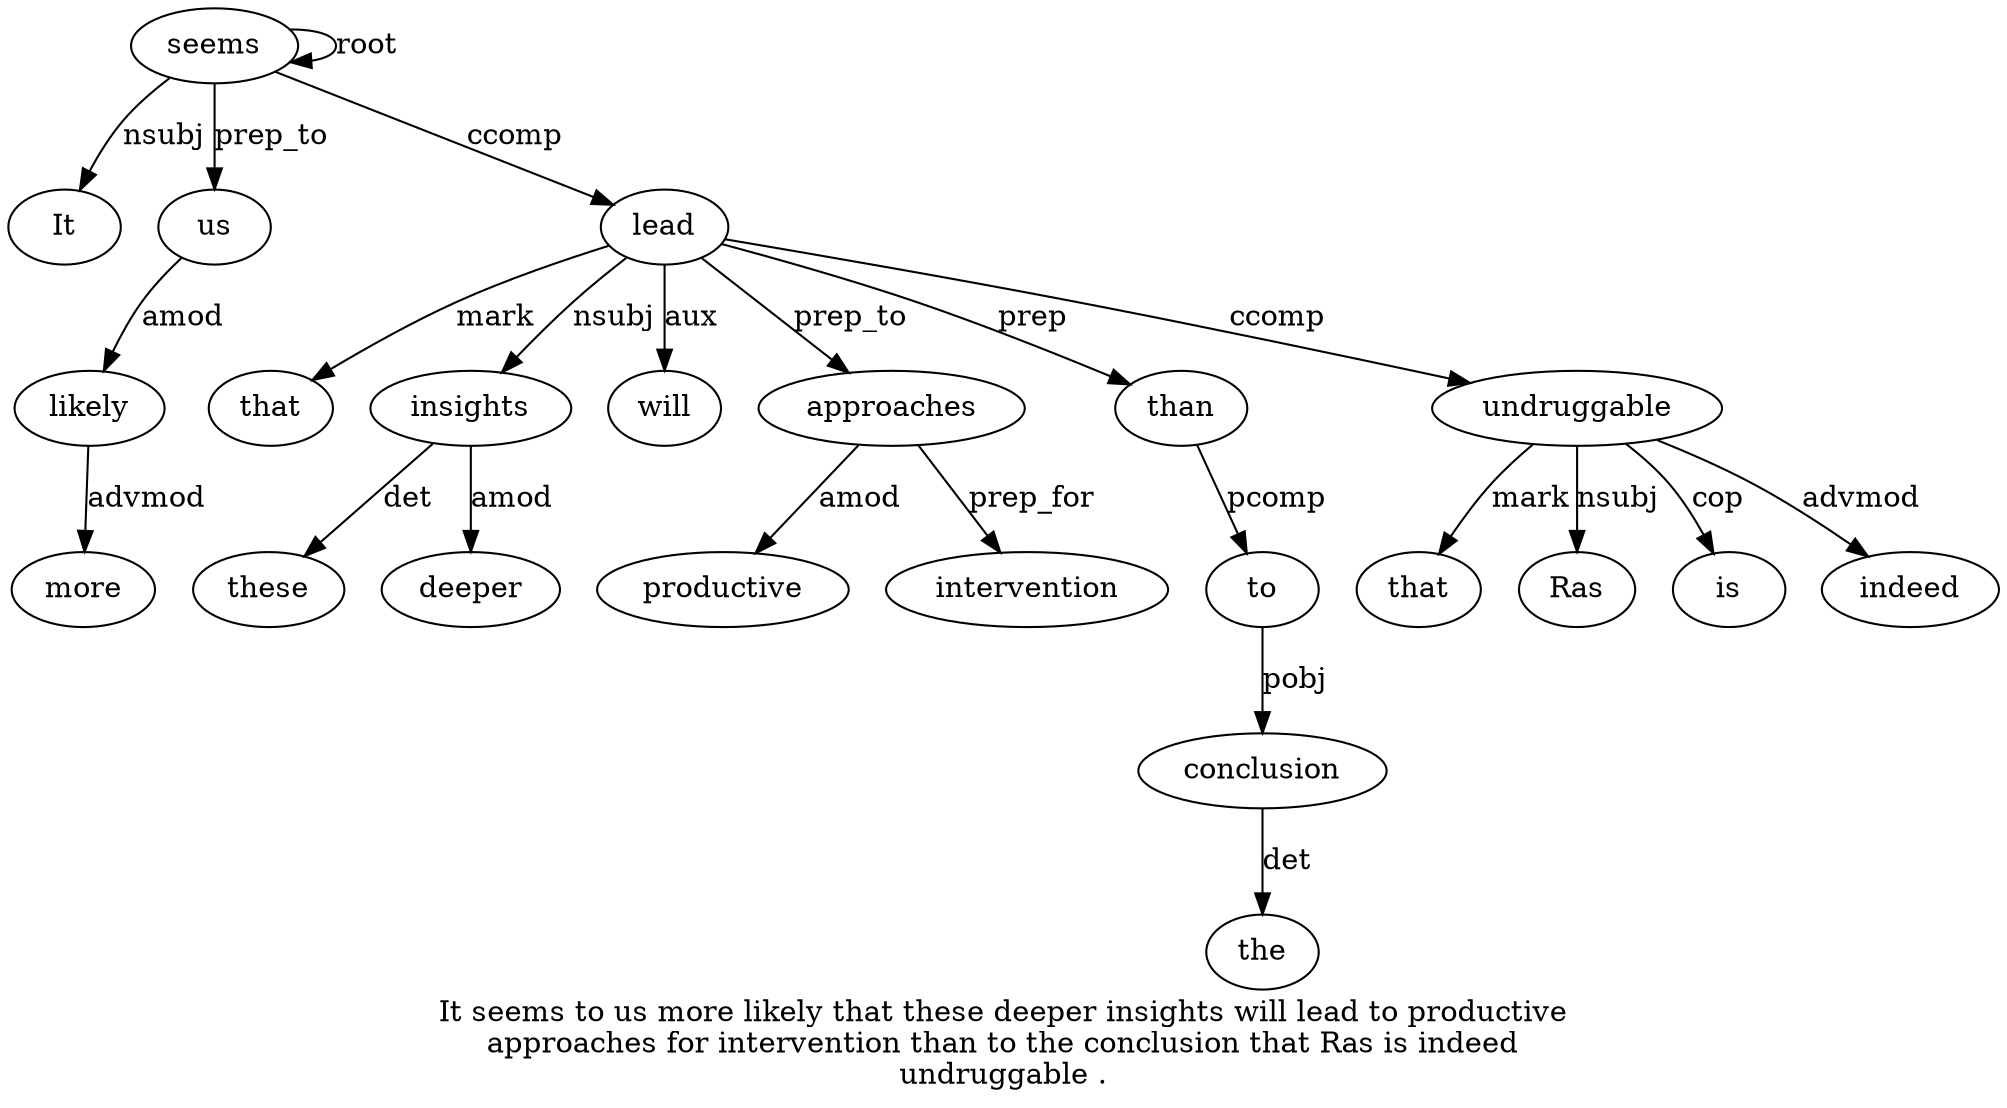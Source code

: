 digraph "It seems to us more likely that these deeper insights will lead to productive approaches for intervention than to the conclusion that Ras is indeed undruggable ." {
label="It seems to us more likely that these deeper insights will lead to productive
approaches for intervention than to the conclusion that Ras is indeed
undruggable .";
seems2 [style=filled, fillcolor=white, label=seems];
It1 [style=filled, fillcolor=white, label=It];
seems2 -> It1  [label=nsubj];
seems2 -> seems2  [label=root];
us4 [style=filled, fillcolor=white, label=us];
seems2 -> us4  [label=prep_to];
likely6 [style=filled, fillcolor=white, label=likely];
more5 [style=filled, fillcolor=white, label=more];
likely6 -> more5  [label=advmod];
us4 -> likely6  [label=amod];
lead12 [style=filled, fillcolor=white, label=lead];
that7 [style=filled, fillcolor=white, label=that];
lead12 -> that7  [label=mark];
insights10 [style=filled, fillcolor=white, label=insights];
these8 [style=filled, fillcolor=white, label=these];
insights10 -> these8  [label=det];
deeper9 [style=filled, fillcolor=white, label=deeper];
insights10 -> deeper9  [label=amod];
lead12 -> insights10  [label=nsubj];
will11 [style=filled, fillcolor=white, label=will];
lead12 -> will11  [label=aux];
seems2 -> lead12  [label=ccomp];
approaches15 [style=filled, fillcolor=white, label=approaches];
productive14 [style=filled, fillcolor=white, label=productive];
approaches15 -> productive14  [label=amod];
lead12 -> approaches15  [label=prep_to];
intervention17 [style=filled, fillcolor=white, label=intervention];
approaches15 -> intervention17  [label=prep_for];
than18 [style=filled, fillcolor=white, label=than];
lead12 -> than18  [label=prep];
to19 [style=filled, fillcolor=white, label=to];
than18 -> to19  [label=pcomp];
conclusion21 [style=filled, fillcolor=white, label=conclusion];
the20 [style=filled, fillcolor=white, label=the];
conclusion21 -> the20  [label=det];
to19 -> conclusion21  [label=pobj];
undruggable26 [style=filled, fillcolor=white, label=undruggable];
that22 [style=filled, fillcolor=white, label=that];
undruggable26 -> that22  [label=mark];
Ras23 [style=filled, fillcolor=white, label=Ras];
undruggable26 -> Ras23  [label=nsubj];
is24 [style=filled, fillcolor=white, label=is];
undruggable26 -> is24  [label=cop];
indeed25 [style=filled, fillcolor=white, label=indeed];
undruggable26 -> indeed25  [label=advmod];
lead12 -> undruggable26  [label=ccomp];
}
